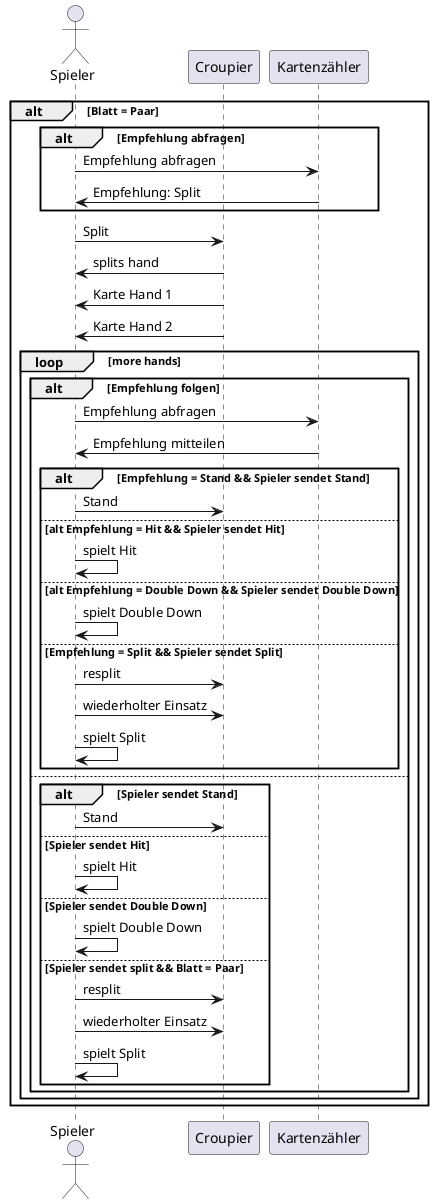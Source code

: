 @startuml Split
actor Spieler
participant Croupier
participant Kartenzähler

alt Blatt = Paar
    alt Empfehlung abfragen
        Spieler -> Kartenzähler : Empfehlung abfragen
        Kartenzähler -> Spieler : Empfehlung: Split
    end

    Spieler -> Croupier : Split
    Croupier -> Spieler : splits hand
    Croupier -> Spieler : Karte Hand 1
    Croupier -> Spieler : Karte Hand 2
    loop more hands
        alt Empfehlung folgen
            Spieler -> Kartenzähler: Empfehlung abfragen
            Kartenzähler -> Spieler: Empfehlung mitteilen

            alt Empfehlung = Stand && Spieler sendet Stand
                Spieler -> Croupier: Stand
            else alt Empfehlung = Hit && Spieler sendet Hit
                Spieler -> Spieler: spielt Hit 
            else alt Empfehlung = Double Down && Spieler sendet Double Down
                Spieler -> Spieler: spielt Double Down
            else Empfehlung = Split && Spieler sendet Split
                Spieler -> Croupier: resplit
                Spieler -> Croupier: wiederholter Einsatz 
                Spieler -> Spieler: spielt Split
            end
        else
            alt Spieler sendet Stand
                Spieler -> Croupier: Stand
            else Spieler sendet Hit
                Spieler -> Spieler: spielt Hit 
            else Spieler sendet Double Down
                Spieler -> Spieler: spielt Double Down
            else Spieler sendet split && Blatt = Paar
                Spieler -> Croupier: resplit
                Spieler -> Croupier: wiederholter Einsatz 
                Spieler -> Spieler: spielt Split
            end
        end
    end
end
@enduml